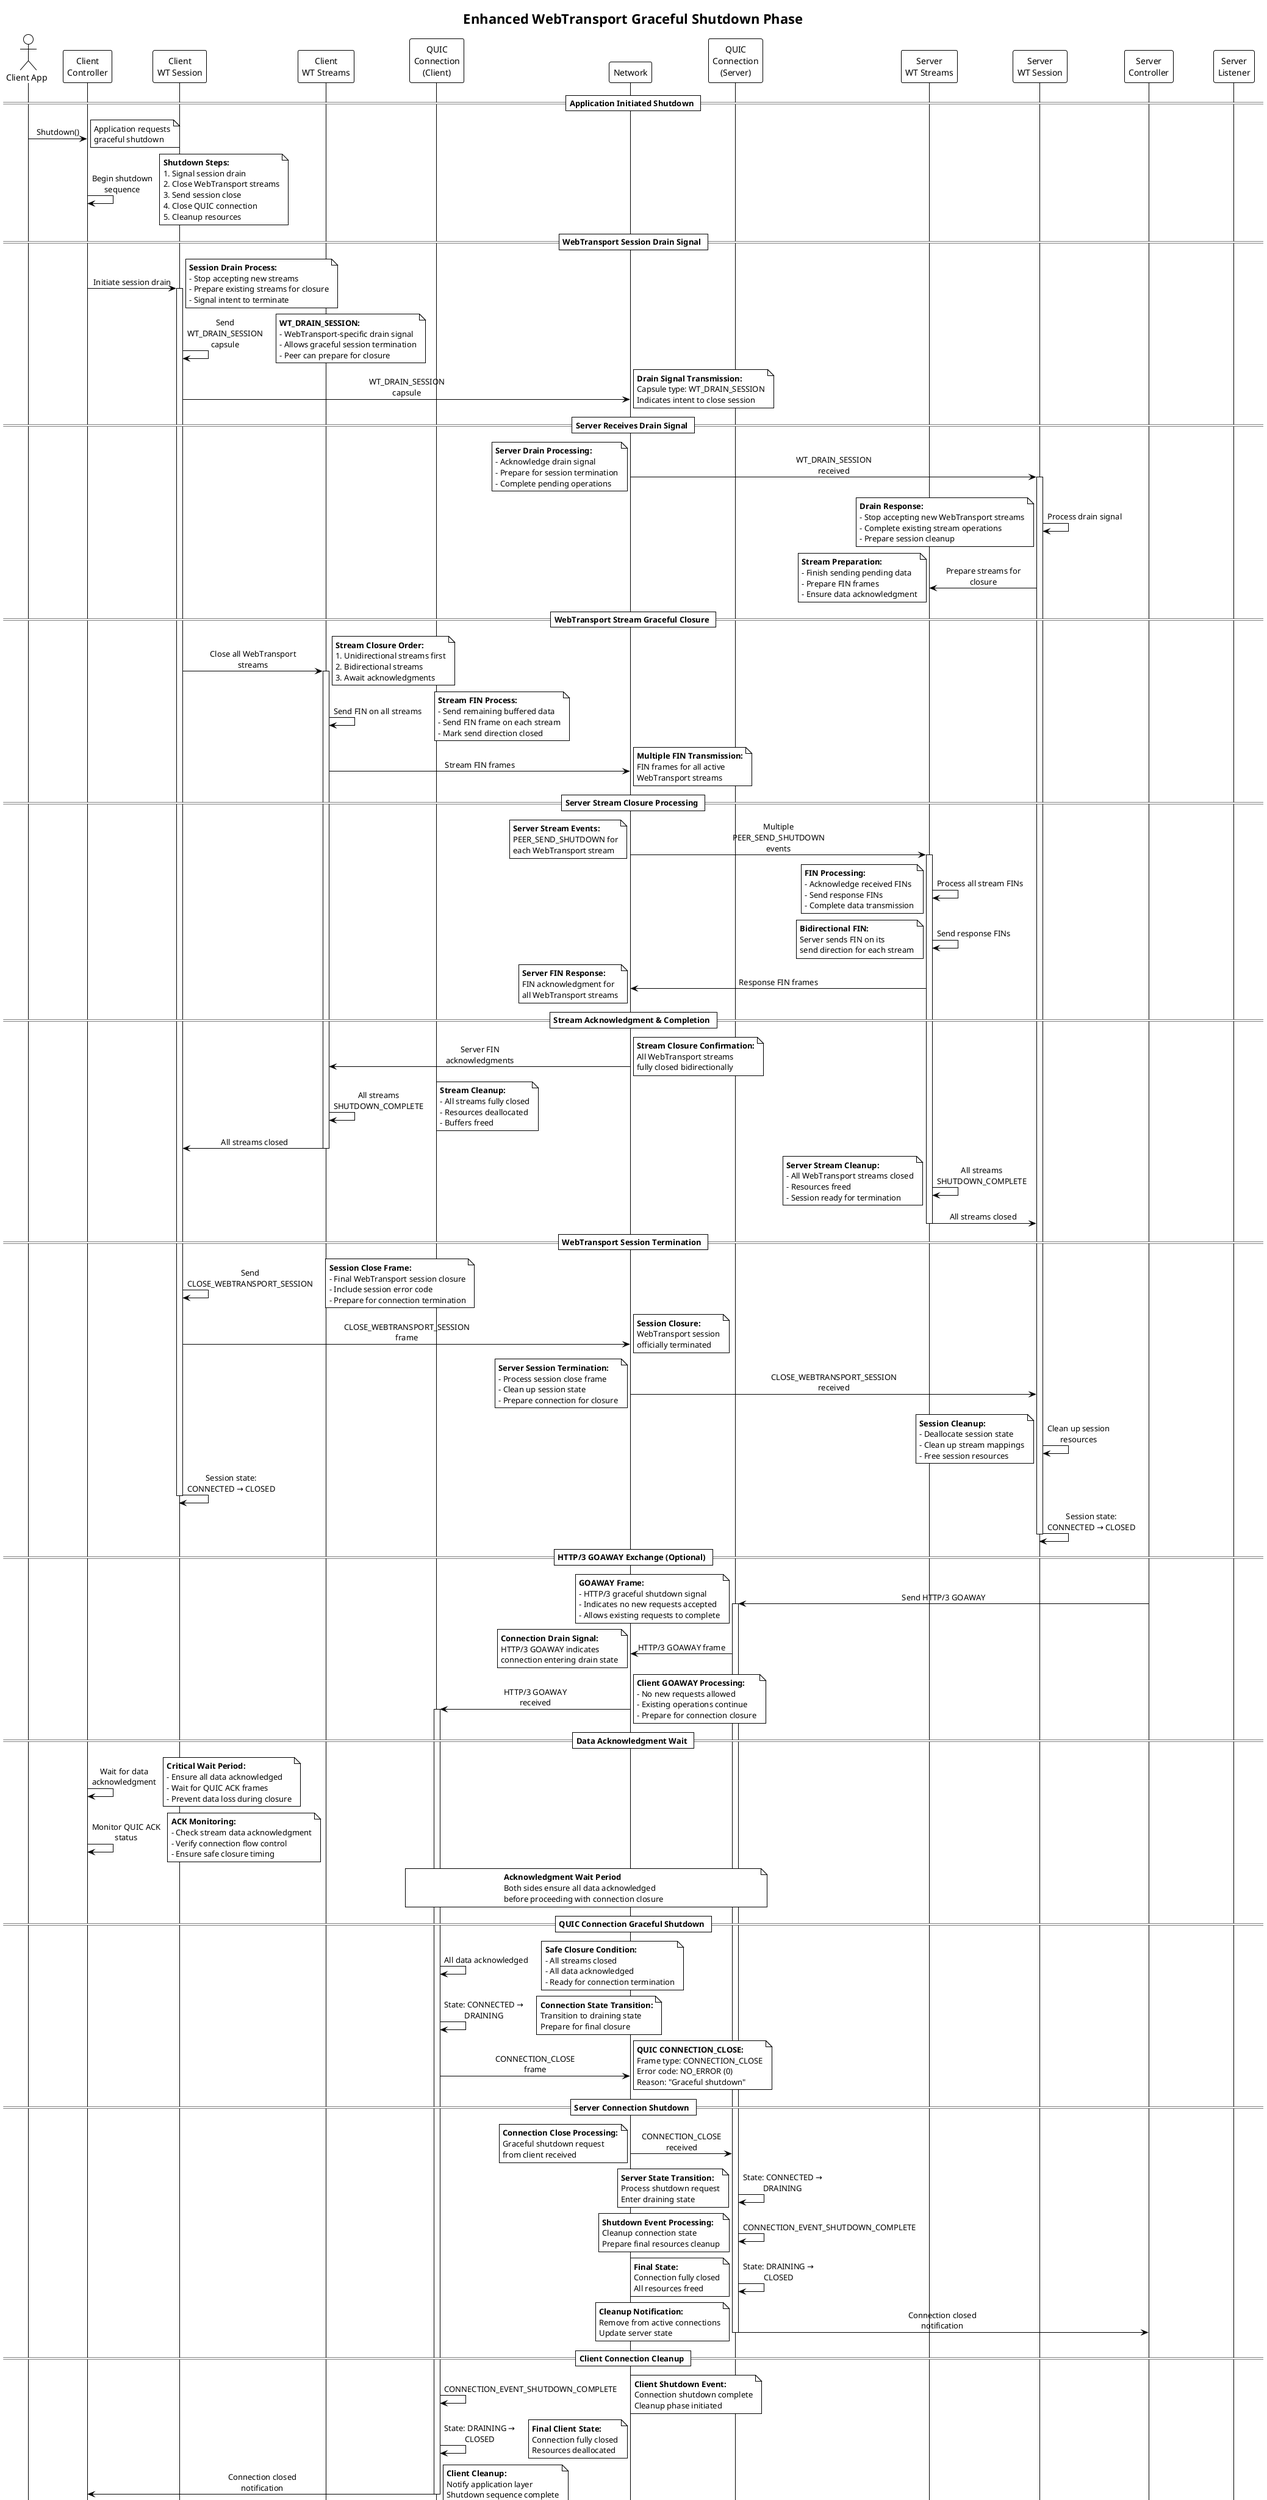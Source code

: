 ﻿@startuml 

!theme plain
skinparam sequenceMessageAlign center
skinparam maxMessageSize 150

title Enhanced WebTransport Graceful Shutdown Phase

actor "Client App" as ClientApp
participant "Client\nController" as ClientCtrl
participant "Client\nWT Session" as ClientWTSession
participant "Client\nWT Streams" as ClientStreams
participant "QUIC\nConnection\n(Client)" as ClientConn
participant "Network" as Net
participant "QUIC\nConnection\n(Server)" as ServerConn
participant "Server\nWT Streams" as ServerStreams
participant "Server\nWT Session" as ServerWTSession
participant "Server\nController" as ServerCtrl
participant "Server\nListener" as ServerList

== Application Initiated Shutdown ==

ClientApp -> ClientCtrl : Shutdown()
note right : Application requests\ngraceful shutdown

ClientCtrl -> ClientCtrl : Begin shutdown sequence
note right : **Shutdown Steps:**\n1. Signal session drain\n2. Close WebTransport streams\n3. Send session close\n4. Close QUIC connection\n5. Cleanup resources

== WebTransport Session Drain Signal ==

ClientCtrl -> ClientWTSession : Initiate session drain
activate ClientWTSession
note right : **Session Drain Process:**\n- Stop accepting new streams\n- Prepare existing streams for closure\n- Signal intent to terminate

ClientWTSession -> ClientWTSession : Send WT_DRAIN_SESSION capsule
note right : **WT_DRAIN_SESSION:**\n- WebTransport-specific drain signal\n- Allows graceful session termination\n- Peer can prepare for closure

ClientWTSession -> Net : WT_DRAIN_SESSION capsule
note right : **Drain Signal Transmission:**\nCapsule type: WT_DRAIN_SESSION\nIndicates intent to close session

== Server Receives Drain Signal ==

Net -> ServerWTSession : WT_DRAIN_SESSION received
activate ServerWTSession
note left : **Server Drain Processing:**\n- Acknowledge drain signal\n- Prepare for session termination\n- Complete pending operations

ServerWTSession -> ServerWTSession : Process drain signal
note left : **Drain Response:**\n- Stop accepting new WebTransport streams\n- Complete existing stream operations\n- Prepare session cleanup

ServerWTSession -> ServerStreams : Prepare streams for closure
note left : **Stream Preparation:**\n- Finish sending pending data\n- Prepare FIN frames\n- Ensure data acknowledgment

== WebTransport Stream Graceful Closure ==

ClientWTSession -> ClientStreams : Close all WebTransport streams
activate ClientStreams
note right : **Stream Closure Order:**\n1. Unidirectional streams first\n2. Bidirectional streams\n3. Await acknowledgments

ClientStreams -> ClientStreams : Send FIN on all streams
note right : **Stream FIN Process:**\n- Send remaining buffered data\n- Send FIN frame on each stream\n- Mark send direction closed

ClientStreams -> Net : Stream FIN frames
note right : **Multiple FIN Transmission:**\nFIN frames for all active\nWebTransport streams

== Server Stream Closure Processing ==

Net -> ServerStreams : Multiple PEER_SEND_SHUTDOWN events
activate ServerStreams
note left : **Server Stream Events:**\nPEER_SEND_SHUTDOWN for\neach WebTransport stream

ServerStreams -> ServerStreams : Process all stream FINs
note left : **FIN Processing:**\n- Acknowledge received FINs\n- Send response FINs\n- Complete data transmission

ServerStreams -> ServerStreams : Send response FINs
note left : **Bidirectional FIN:**\nServer sends FIN on its\nsend direction for each stream

ServerStreams -> Net : Response FIN frames
note left : **Server FIN Response:**\nFIN acknowledgment for\nall WebTransport streams

== Stream Acknowledgment & Completion ==

Net -> ClientStreams : Server FIN acknowledgments
note right : **Stream Closure Confirmation:**\nAll WebTransport streams\nfully closed bidirectionally

ClientStreams -> ClientStreams : All streams SHUTDOWN_COMPLETE
note right : **Stream Cleanup:**\n- All streams fully closed\n- Resources deallocated\n- Buffers freed

ClientStreams -> ClientWTSession : All streams closed
deactivate ClientStreams

ServerStreams -> ServerStreams : All streams SHUTDOWN_COMPLETE
note left : **Server Stream Cleanup:**\n- All WebTransport streams closed\n- Resources freed\n- Session ready for termination

ServerStreams -> ServerWTSession : All streams closed
deactivate ServerStreams

== WebTransport Session Termination ==

ClientWTSession -> ClientWTSession : Send CLOSE_WEBTRANSPORT_SESSION
note right : **Session Close Frame:**\n- Final WebTransport session closure\n- Include session error code\n- Prepare for connection termination

ClientWTSession -> Net : CLOSE_WEBTRANSPORT_SESSION frame
note right : **Session Closure:**\nWebTransport session\nofficially terminated

Net -> ServerWTSession : CLOSE_WEBTRANSPORT_SESSION received
note left : **Server Session Termination:**\n- Process session close frame\n- Clean up session state\n- Prepare connection for closure

ServerWTSession -> ServerWTSession : Clean up session resources
note left : **Session Cleanup:**\n- Deallocate session state\n- Clean up stream mappings\n- Free session resources

ClientWTSession -> ClientWTSession : Session state: CONNECTED → CLOSED
deactivate ClientWTSession

ServerWTSession -> ServerWTSession : Session state: CONNECTED → CLOSED
deactivate ServerWTSession

== HTTP/3 GOAWAY Exchange (Optional) ==

ServerCtrl -> ServerConn : Send HTTP/3 GOAWAY
activate ServerConn
note left : **GOAWAY Frame:**\n- HTTP/3 graceful shutdown signal\n- Indicates no new requests accepted\n- Allows existing requests to complete

ServerConn -> Net : HTTP/3 GOAWAY frame
note left : **Connection Drain Signal:**\nHTTP/3 GOAWAY indicates\nconnection entering drain state

Net -> ClientConn : HTTP/3 GOAWAY received
activate ClientConn
note right : **Client GOAWAY Processing:**\n- No new requests allowed\n- Existing operations continue\n- Prepare for connection closure

== Data Acknowledgment Wait ==

ClientCtrl -> ClientCtrl : Wait for data acknowledgment
note right : **Critical Wait Period:**\n- Ensure all data acknowledged\n- Wait for QUIC ACK frames\n- Prevent data loss during closure

ClientCtrl -> ClientCtrl : Monitor QUIC ACK status
note right : **ACK Monitoring:**\n- Check stream data acknowledgment\n- Verify connection flow control\n- Ensure safe closure timing

note over ClientConn, ServerConn : **Acknowledgment Wait Period**\nBoth sides ensure all data acknowledged\nbefore proceeding with connection closure

== QUIC Connection Graceful Shutdown ==

ClientConn -> ClientConn : All data acknowledged
note right : **Safe Closure Condition:**\n- All streams closed\n- All data acknowledged\n- Ready for connection termination

ClientConn -> ClientConn : State: CONNECTED → DRAINING
note right : **Connection State Transition:**\nTransition to draining state\nPrepare for final closure

ClientConn -> Net : CONNECTION_CLOSE frame
note right : **QUIC CONNECTION_CLOSE:**\nFrame type: CONNECTION_CLOSE\nError code: NO_ERROR (0)\nReason: "Graceful shutdown"

== Server Connection Shutdown ==

Net -> ServerConn : CONNECTION_CLOSE received
note left : **Connection Close Processing:**\nGraceful shutdown request\nfrom client received

ServerConn -> ServerConn : State: CONNECTED → DRAINING
note left : **Server State Transition:**\nProcess shutdown request\nEnter draining state

ServerConn -> ServerConn : CONNECTION_EVENT_SHUTDOWN_COMPLETE
note left : **Shutdown Event Processing:**\nCleanup connection state\nPrepare final resources cleanup

ServerConn -> ServerConn : State: DRAINING → CLOSED
note left : **Final State:**\nConnection fully closed\nAll resources freed

ServerConn -> ServerCtrl : Connection closed notification
deactivate ServerConn
note left : **Cleanup Notification:**\nRemove from active connections\nUpdate server state

== Client Connection Cleanup ==

ClientConn -> ClientConn : CONNECTION_EVENT_SHUTDOWN_COMPLETE
note right : **Client Shutdown Event:**\nConnection shutdown complete\nCleanup phase initiated

ClientConn -> ClientConn : State: DRAINING → CLOSED
note right : **Final Client State:**\nConnection fully closed\nResources deallocated

ClientConn -> ClientCtrl : Connection closed notification
deactivate ClientConn
note right : **Client Cleanup:**\nNotify application layer\nShutdown sequence complete

== Final Resource Cleanup ==

ClientCtrl -> ClientCtrl : Cleanup all resources
note right : **Client Resource Cleanup:**\n- Close MsQuic handles\n- Free memory allocations\n- Reset connection state

ServerCtrl -> ServerList : Update connection count
note left : **Server Cleanup:**\n- Remove connection from pool\n- Update listener statistics\n- Free server resources

ServerCtrl -> ServerCtrl : Cleanup complete
note left : **Server Resource Cleanup:**\n- All handles closed\n- Memory freed\n- Ready for new connections

== Graceful Shutdown Complete ==

note over ClientApp, ServerList : **Graceful Shutdown Successfully Completed**\n\n**Key Achievements:**\n- All WebTransport streams properly closed\n- Session termination handled correctly\n- Data loss prevented through acknowledgment\n- QUIC connection gracefully terminated\n- All resources properly cleaned up\n\n**Timeline Summary:**\n1. Application initiated shutdown\n2. WebTransport session drain signaled\n3. All streams gracefully closed\n4. Session officially terminated\n5. Data acknowledgment ensured\n6. QUIC connection cleanly closed\n7. Resources fully deallocated

@enduml
